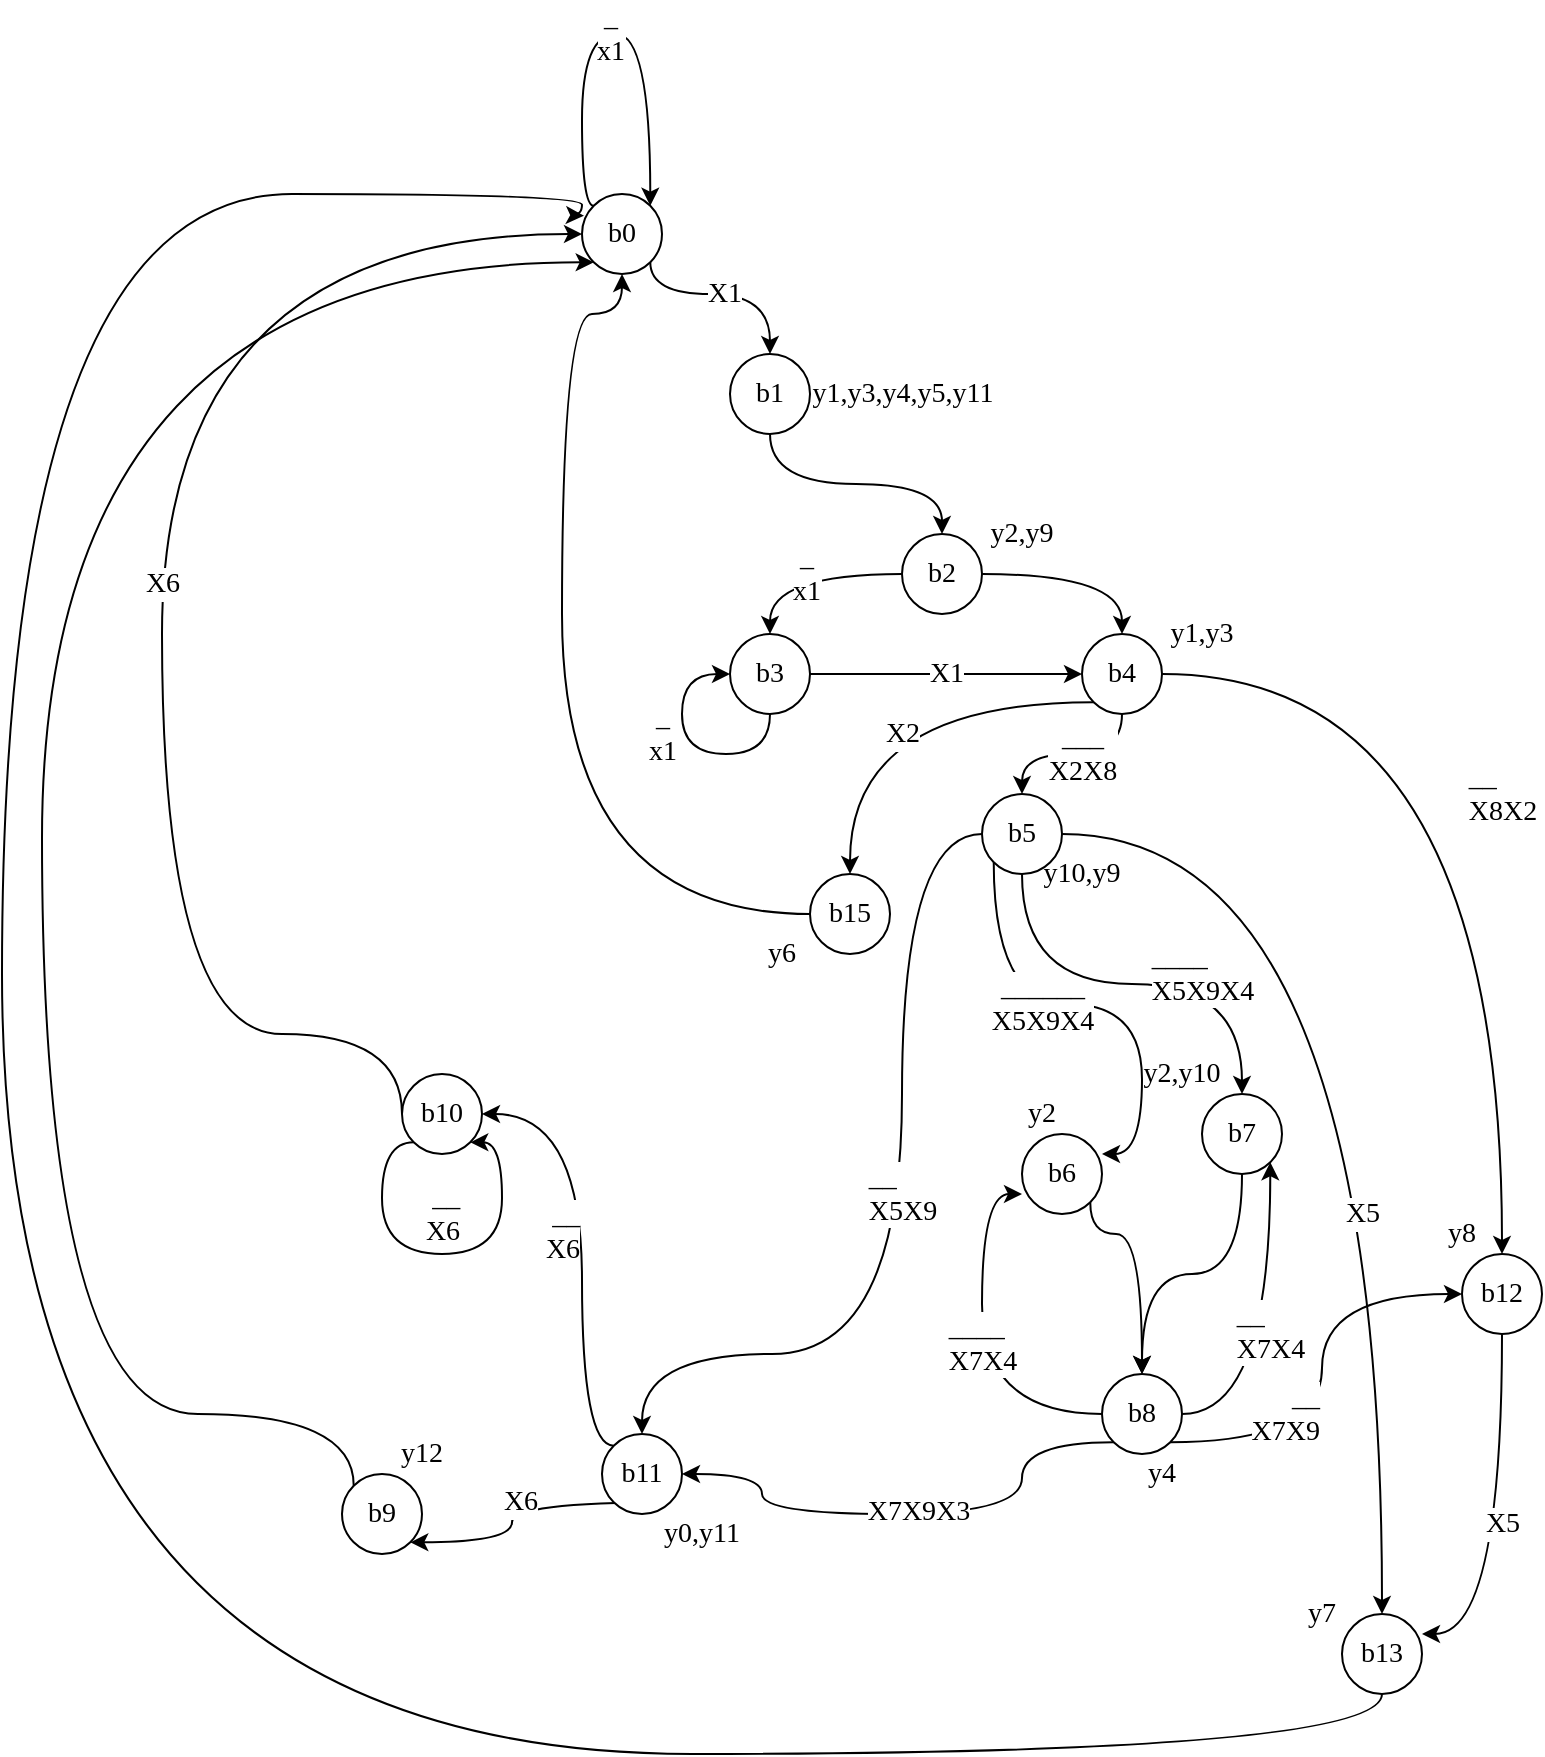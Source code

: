 <mxfile version="14.5.6" type="device"><diagram id="yzQa_X8R2XNWQCCuxBpK" name="Page-1"><mxGraphModel dx="1052" dy="833" grid="1" gridSize="10" guides="1" tooltips="1" connect="1" arrows="1" fold="1" page="1" pageScale="1" pageWidth="827" pageHeight="1169" math="0" shadow="0"><root><mxCell id="0"/><mxCell id="1" parent="0"/><mxCell id="q41XfpvBuadord48gcgb-5" value="X1" style="edgeStyle=orthogonalEdgeStyle;curved=1;orthogonalLoop=1;jettySize=auto;html=1;exitX=1;exitY=1;exitDx=0;exitDy=0;entryX=0.5;entryY=0;entryDx=0;entryDy=0;fontSize=14;labelBorderColor=none;fontFamily=Times New Roman;" edge="1" parent="1" source="q41XfpvBuadord48gcgb-2" target="q41XfpvBuadord48gcgb-4"><mxGeometry relative="1" as="geometry"><Array as="points"><mxPoint x="354" y="190"/><mxPoint x="414" y="190"/></Array></mxGeometry></mxCell><mxCell id="q41XfpvBuadord48gcgb-2" value="b0" style="ellipse;whiteSpace=wrap;html=1;aspect=fixed;fontSize=14;labelBorderColor=none;fontFamily=Times New Roman;" vertex="1" parent="1"><mxGeometry x="320" y="140" width="40" height="40" as="geometry"/></mxCell><mxCell id="q41XfpvBuadord48gcgb-3" value="&lt;font style=&quot;font-size: 14px;&quot;&gt;_&lt;br style=&quot;font-size: 14px;&quot;&gt;x1&lt;/font&gt;" style="edgeStyle=orthogonalEdgeStyle;orthogonalLoop=1;jettySize=auto;html=1;exitX=0;exitY=0;exitDx=0;exitDy=0;entryX=1;entryY=0;entryDx=0;entryDy=0;curved=1;fontSize=14;labelBorderColor=none;fontFamily=Times New Roman;" edge="1" parent="1" source="q41XfpvBuadord48gcgb-2" target="q41XfpvBuadord48gcgb-2"><mxGeometry relative="1" as="geometry"><Array as="points"><mxPoint x="320" y="146"/><mxPoint x="320" y="60"/><mxPoint x="354" y="60"/></Array></mxGeometry></mxCell><mxCell id="q41XfpvBuadord48gcgb-7" value="y1,y3,y4,y5,y11" style="edgeStyle=orthogonalEdgeStyle;curved=1;orthogonalLoop=1;jettySize=auto;html=1;exitX=0.5;exitY=1;exitDx=0;exitDy=0;entryX=0.5;entryY=0;entryDx=0;entryDy=0;fontSize=14;labelBorderColor=none;fontFamily=Times New Roman;" edge="1" parent="1" source="q41XfpvBuadord48gcgb-4" target="q41XfpvBuadord48gcgb-6"><mxGeometry x="0.338" y="45" relative="1" as="geometry"><mxPoint as="offset"/></mxGeometry></mxCell><mxCell id="q41XfpvBuadord48gcgb-4" value="b1" style="ellipse;whiteSpace=wrap;html=1;aspect=fixed;fontSize=14;labelBorderColor=none;fontFamily=Times New Roman;" vertex="1" parent="1"><mxGeometry x="394" y="220" width="40" height="40" as="geometry"/></mxCell><mxCell id="q41XfpvBuadord48gcgb-10" value="&lt;span style=&quot;font-size: 14px;&quot;&gt;_&lt;/span&gt;&lt;br style=&quot;font-size: 14px;&quot;&gt;&lt;span style=&quot;font-size: 14px;&quot;&gt;x1&lt;/span&gt;" style="edgeStyle=orthogonalEdgeStyle;curved=1;orthogonalLoop=1;jettySize=auto;html=1;exitX=0;exitY=0.5;exitDx=0;exitDy=0;entryX=0.5;entryY=0;entryDx=0;entryDy=0;fontSize=14;labelBorderColor=none;fontFamily=Times New Roman;" edge="1" parent="1" source="q41XfpvBuadord48gcgb-6" target="q41XfpvBuadord48gcgb-8"><mxGeometry relative="1" as="geometry"/></mxCell><mxCell id="q41XfpvBuadord48gcgb-13" style="edgeStyle=orthogonalEdgeStyle;curved=1;orthogonalLoop=1;jettySize=auto;html=1;exitX=1;exitY=0.5;exitDx=0;exitDy=0;entryX=0.5;entryY=0;entryDx=0;entryDy=0;fontSize=14;labelBorderColor=none;fontFamily=Times New Roman;" edge="1" parent="1" source="q41XfpvBuadord48gcgb-6" target="q41XfpvBuadord48gcgb-9"><mxGeometry relative="1" as="geometry"/></mxCell><mxCell id="q41XfpvBuadord48gcgb-6" value="b2" style="ellipse;whiteSpace=wrap;html=1;aspect=fixed;fontSize=14;labelBorderColor=none;fontFamily=Times New Roman;" vertex="1" parent="1"><mxGeometry x="480" y="310" width="40" height="40" as="geometry"/></mxCell><mxCell id="q41XfpvBuadord48gcgb-12" value="X1" style="edgeStyle=orthogonalEdgeStyle;curved=1;orthogonalLoop=1;jettySize=auto;html=1;exitX=1;exitY=0.5;exitDx=0;exitDy=0;entryX=0;entryY=0.5;entryDx=0;entryDy=0;fontSize=14;labelBorderColor=none;fontFamily=Times New Roman;" edge="1" parent="1" source="q41XfpvBuadord48gcgb-8" target="q41XfpvBuadord48gcgb-9"><mxGeometry relative="1" as="geometry"/></mxCell><mxCell id="q41XfpvBuadord48gcgb-8" value="b3" style="ellipse;whiteSpace=wrap;html=1;aspect=fixed;fontSize=14;labelBorderColor=none;fontFamily=Times New Roman;" vertex="1" parent="1"><mxGeometry x="394" y="360" width="40" height="40" as="geometry"/></mxCell><mxCell id="q41XfpvBuadord48gcgb-19" value="___&lt;br style=&quot;font-size: 14px;&quot;&gt;X2X8" style="edgeStyle=orthogonalEdgeStyle;curved=1;orthogonalLoop=1;jettySize=auto;html=1;exitX=0.5;exitY=1;exitDx=0;exitDy=0;entryX=0.5;entryY=0;entryDx=0;entryDy=0;labelBackgroundColor=#ffffff;fontSize=14;fontColor=#000000;labelBorderColor=none;fontFamily=Times New Roman;" edge="1" parent="1" source="q41XfpvBuadord48gcgb-9" target="q41XfpvBuadord48gcgb-16"><mxGeometry x="-0.111" relative="1" as="geometry"><mxPoint as="offset"/></mxGeometry></mxCell><mxCell id="q41XfpvBuadord48gcgb-20" value="X2" style="edgeStyle=orthogonalEdgeStyle;curved=1;orthogonalLoop=1;jettySize=auto;html=1;exitX=0;exitY=1;exitDx=0;exitDy=0;entryX=0.5;entryY=0;entryDx=0;entryDy=0;labelBackgroundColor=#ffffff;fontSize=14;fontColor=#000000;labelBorderColor=none;fontFamily=Times New Roman;" edge="1" parent="1" source="q41XfpvBuadord48gcgb-9" target="q41XfpvBuadord48gcgb-17"><mxGeometry x="-0.077" y="16" relative="1" as="geometry"><mxPoint as="offset"/></mxGeometry></mxCell><mxCell id="q41XfpvBuadord48gcgb-21" value="&lt;div style=&quot;text-align: left; font-size: 14px;&quot;&gt;&lt;span style=&quot;background-color: rgb(255, 255, 255); font-size: 14px;&quot;&gt;__&lt;/span&gt;&lt;/div&gt;&lt;span style=&quot;background-color: rgb(255, 255, 255); font-size: 14px;&quot;&gt;X8X2&lt;/span&gt;" style="edgeStyle=orthogonalEdgeStyle;curved=1;orthogonalLoop=1;jettySize=auto;html=1;exitX=1;exitY=0.5;exitDx=0;exitDy=0;entryX=0.5;entryY=0;entryDx=0;entryDy=0;labelBackgroundColor=none;fontSize=14;fontColor=#000000;labelBorderColor=none;fontFamily=Times New Roman;" edge="1" parent="1" source="q41XfpvBuadord48gcgb-9" target="q41XfpvBuadord48gcgb-18"><mxGeometry relative="1" as="geometry"/></mxCell><mxCell id="q41XfpvBuadord48gcgb-9" value="b4" style="ellipse;whiteSpace=wrap;html=1;aspect=fixed;fontSize=14;labelBorderColor=none;fontFamily=Times New Roman;" vertex="1" parent="1"><mxGeometry x="570" y="360" width="40" height="40" as="geometry"/></mxCell><mxCell id="q41XfpvBuadord48gcgb-11" value="&lt;span style=&quot;font-size: 14px;&quot;&gt;_&lt;/span&gt;&lt;br style=&quot;font-size: 14px;&quot;&gt;&lt;span style=&quot;font-size: 14px;&quot;&gt;x1&lt;/span&gt;" style="edgeStyle=orthogonalEdgeStyle;curved=1;orthogonalLoop=1;jettySize=auto;html=1;exitX=0.5;exitY=1;exitDx=0;exitDy=0;entryX=0;entryY=0.5;entryDx=0;entryDy=0;fontSize=14;labelBorderColor=none;fontFamily=Times New Roman;" edge="1" parent="1" source="q41XfpvBuadord48gcgb-8" target="q41XfpvBuadord48gcgb-8"><mxGeometry x="0.156" y="10" relative="1" as="geometry"><Array as="points"><mxPoint x="414" y="420"/><mxPoint x="370" y="420"/><mxPoint x="370" y="380"/></Array><mxPoint as="offset"/></mxGeometry></mxCell><mxCell id="q41XfpvBuadord48gcgb-14" value="y2,y9" style="text;html=1;strokeColor=none;fillColor=none;align=center;verticalAlign=middle;whiteSpace=wrap;rounded=0;fontSize=14;labelBorderColor=none;fontFamily=Times New Roman;" vertex="1" parent="1"><mxGeometry x="520" y="300" width="40" height="20" as="geometry"/></mxCell><mxCell id="q41XfpvBuadord48gcgb-15" value="y1,y3" style="text;html=1;strokeColor=none;fillColor=none;align=center;verticalAlign=middle;whiteSpace=wrap;rounded=0;fontSize=14;labelBorderColor=none;fontFamily=Times New Roman;" vertex="1" parent="1"><mxGeometry x="610" y="350" width="40" height="20" as="geometry"/></mxCell><mxCell id="q41XfpvBuadord48gcgb-34" value="______&lt;br style=&quot;font-size: 14px;&quot;&gt;X5X9X4" style="edgeStyle=orthogonalEdgeStyle;curved=1;orthogonalLoop=1;jettySize=auto;html=1;exitX=0;exitY=1;exitDx=0;exitDy=0;entryX=1;entryY=0.25;entryDx=0;entryDy=0;entryPerimeter=0;labelBackgroundColor=#ffffff;fontSize=14;fontColor=#000000;labelBorderColor=none;fontFamily=Times New Roman;" edge="1" parent="1" source="q41XfpvBuadord48gcgb-16" target="q41XfpvBuadord48gcgb-27"><mxGeometry x="-0.208" relative="1" as="geometry"><mxPoint as="offset"/></mxGeometry></mxCell><mxCell id="q41XfpvBuadord48gcgb-35" value="&lt;div style=&quot;text-align: left; font-size: 14px;&quot;&gt;____&lt;/div&gt;X5X9X4" style="edgeStyle=orthogonalEdgeStyle;curved=1;orthogonalLoop=1;jettySize=auto;html=1;exitX=0.5;exitY=1;exitDx=0;exitDy=0;entryX=0.5;entryY=0;entryDx=0;entryDy=0;labelBackgroundColor=#ffffff;fontSize=14;fontColor=#000000;labelBorderColor=none;fontFamily=Times New Roman;" edge="1" parent="1" source="q41XfpvBuadord48gcgb-16" target="q41XfpvBuadord48gcgb-28"><mxGeometry x="0.318" y="5" relative="1" as="geometry"><mxPoint as="offset"/></mxGeometry></mxCell><mxCell id="q41XfpvBuadord48gcgb-36" value="&lt;div style=&quot;text-align: left; font-size: 14px;&quot;&gt;__&lt;/div&gt;X5X9" style="edgeStyle=orthogonalEdgeStyle;curved=1;orthogonalLoop=1;jettySize=auto;html=1;exitX=0;exitY=0.5;exitDx=0;exitDy=0;entryX=0.5;entryY=0;entryDx=0;entryDy=0;labelBackgroundColor=#ffffff;fontSize=14;fontColor=#000000;labelBorderColor=none;fontFamily=Times New Roman;" edge="1" parent="1" source="q41XfpvBuadord48gcgb-16" target="q41XfpvBuadord48gcgb-31"><mxGeometry x="-0.064" relative="1" as="geometry"><Array as="points"><mxPoint x="480" y="460"/><mxPoint x="480" y="720"/><mxPoint x="350" y="720"/></Array><mxPoint as="offset"/></mxGeometry></mxCell><mxCell id="q41XfpvBuadord48gcgb-38" value="X5" style="edgeStyle=orthogonalEdgeStyle;curved=1;orthogonalLoop=1;jettySize=auto;html=1;exitX=1;exitY=0.5;exitDx=0;exitDy=0;entryX=0.5;entryY=0;entryDx=0;entryDy=0;labelBackgroundColor=#ffffff;fontSize=14;fontColor=#000000;labelBorderColor=none;fontFamily=Times New Roman;" edge="1" parent="1" source="q41XfpvBuadord48gcgb-16" target="q41XfpvBuadord48gcgb-33"><mxGeometry x="0.273" y="-10" relative="1" as="geometry"><mxPoint as="offset"/></mxGeometry></mxCell><mxCell id="q41XfpvBuadord48gcgb-16" value="b5" style="ellipse;whiteSpace=wrap;html=1;aspect=fixed;fontSize=14;labelBorderColor=none;fontFamily=Times New Roman;" vertex="1" parent="1"><mxGeometry x="520" y="440" width="40" height="40" as="geometry"/></mxCell><mxCell id="q41XfpvBuadord48gcgb-26" style="edgeStyle=orthogonalEdgeStyle;curved=1;orthogonalLoop=1;jettySize=auto;html=1;exitX=0;exitY=0.5;exitDx=0;exitDy=0;entryX=0.5;entryY=1;entryDx=0;entryDy=0;labelBackgroundColor=#ffffff;fontSize=14;fontColor=#000000;labelBorderColor=none;fontFamily=Times New Roman;" edge="1" parent="1" source="q41XfpvBuadord48gcgb-17" target="q41XfpvBuadord48gcgb-2"><mxGeometry relative="1" as="geometry"><Array as="points"><mxPoint x="310" y="500"/><mxPoint x="310" y="200"/><mxPoint x="340" y="200"/></Array></mxGeometry></mxCell><mxCell id="q41XfpvBuadord48gcgb-17" value="b15" style="ellipse;whiteSpace=wrap;html=1;aspect=fixed;fontSize=14;labelBorderColor=none;fontFamily=Times New Roman;" vertex="1" parent="1"><mxGeometry x="434" y="480" width="40" height="40" as="geometry"/></mxCell><mxCell id="q41XfpvBuadord48gcgb-46" value="X5" style="edgeStyle=orthogonalEdgeStyle;curved=1;orthogonalLoop=1;jettySize=auto;html=1;exitX=0.5;exitY=1;exitDx=0;exitDy=0;entryX=1;entryY=0.25;entryDx=0;entryDy=0;entryPerimeter=0;labelBackgroundColor=#ffffff;fontSize=14;fontColor=#000000;labelBorderColor=none;fontFamily=Times New Roman;" edge="1" parent="1" source="q41XfpvBuadord48gcgb-18" target="q41XfpvBuadord48gcgb-33"><mxGeometry relative="1" as="geometry"/></mxCell><mxCell id="q41XfpvBuadord48gcgb-18" value="b12" style="ellipse;whiteSpace=wrap;html=1;aspect=fixed;fontSize=14;labelBorderColor=none;fontFamily=Times New Roman;" vertex="1" parent="1"><mxGeometry x="760" y="670" width="40" height="40" as="geometry"/></mxCell><mxCell id="q41XfpvBuadord48gcgb-25" value="X6" style="edgeStyle=orthogonalEdgeStyle;curved=1;orthogonalLoop=1;jettySize=auto;html=1;exitX=0;exitY=0.5;exitDx=0;exitDy=0;entryX=0;entryY=0.5;entryDx=0;entryDy=0;labelBackgroundColor=#ffffff;fontSize=14;fontColor=#000000;labelBorderColor=none;fontFamily=Times New Roman;" edge="1" parent="1" source="q41XfpvBuadord48gcgb-23" target="q41XfpvBuadord48gcgb-2"><mxGeometry relative="1" as="geometry"><Array as="points"><mxPoint x="230" y="560"/><mxPoint x="110" y="560"/><mxPoint x="110" y="160"/></Array></mxGeometry></mxCell><mxCell id="q41XfpvBuadord48gcgb-23" value="b10" style="ellipse;whiteSpace=wrap;html=1;aspect=fixed;fontSize=14;labelBorderColor=none;fontFamily=Times New Roman;" vertex="1" parent="1"><mxGeometry x="230" y="580" width="40" height="40" as="geometry"/></mxCell><mxCell id="q41XfpvBuadord48gcgb-40" style="edgeStyle=orthogonalEdgeStyle;curved=1;orthogonalLoop=1;jettySize=auto;html=1;exitX=1;exitY=1;exitDx=0;exitDy=0;entryX=0.5;entryY=0;entryDx=0;entryDy=0;labelBackgroundColor=#ffffff;fontSize=14;fontColor=#000000;labelBorderColor=none;fontFamily=Times New Roman;" edge="1" parent="1" source="q41XfpvBuadord48gcgb-27" target="q41XfpvBuadord48gcgb-39"><mxGeometry relative="1" as="geometry"><Array as="points"><mxPoint x="574" y="660"/><mxPoint x="600" y="660"/></Array></mxGeometry></mxCell><mxCell id="q41XfpvBuadord48gcgb-27" value="b6" style="ellipse;whiteSpace=wrap;html=1;aspect=fixed;fontSize=14;labelBorderColor=none;fontFamily=Times New Roman;" vertex="1" parent="1"><mxGeometry x="540" y="610" width="40" height="40" as="geometry"/></mxCell><mxCell id="q41XfpvBuadord48gcgb-41" style="edgeStyle=orthogonalEdgeStyle;curved=1;orthogonalLoop=1;jettySize=auto;html=1;exitX=0.5;exitY=1;exitDx=0;exitDy=0;entryX=0.5;entryY=0;entryDx=0;entryDy=0;labelBackgroundColor=#ffffff;fontSize=14;fontColor=#000000;labelBorderColor=none;fontFamily=Times New Roman;" edge="1" parent="1" source="q41XfpvBuadord48gcgb-28" target="q41XfpvBuadord48gcgb-39"><mxGeometry relative="1" as="geometry"/></mxCell><mxCell id="q41XfpvBuadord48gcgb-28" value="b7" style="ellipse;whiteSpace=wrap;html=1;aspect=fixed;fontSize=14;labelBorderColor=none;fontFamily=Times New Roman;" vertex="1" parent="1"><mxGeometry x="630" y="590" width="40" height="40" as="geometry"/></mxCell><mxCell id="q41XfpvBuadord48gcgb-48" value="&lt;div style=&quot;text-align: right; font-size: 14px;&quot;&gt;__&lt;/div&gt;&lt;span style=&quot;text-align: right; font-size: 14px;&quot;&gt;X6&lt;/span&gt;" style="edgeStyle=orthogonalEdgeStyle;curved=1;orthogonalLoop=1;jettySize=auto;html=1;exitX=0;exitY=0;exitDx=0;exitDy=0;labelBackgroundColor=#ffffff;fontSize=14;fontColor=#000000;labelBorderColor=none;fontFamily=Times New Roman;" edge="1" parent="1" source="q41XfpvBuadord48gcgb-31" target="q41XfpvBuadord48gcgb-23"><mxGeometry x="0.062" y="10" relative="1" as="geometry"><Array as="points"><mxPoint x="320" y="766"/><mxPoint x="320" y="600"/></Array><mxPoint as="offset"/></mxGeometry></mxCell><mxCell id="q41XfpvBuadord48gcgb-49" value="X6" style="edgeStyle=orthogonalEdgeStyle;curved=1;orthogonalLoop=1;jettySize=auto;html=1;exitX=1;exitY=1;exitDx=0;exitDy=0;entryX=1;entryY=1;entryDx=0;entryDy=0;labelBackgroundColor=#ffffff;fontSize=14;fontColor=#000000;labelBorderColor=none;fontFamily=Times New Roman;" edge="1" parent="1" source="q41XfpvBuadord48gcgb-31" target="q41XfpvBuadord48gcgb-37"><mxGeometry relative="1" as="geometry"/></mxCell><mxCell id="q41XfpvBuadord48gcgb-31" value="b11" style="ellipse;whiteSpace=wrap;html=1;aspect=fixed;fontSize=14;labelBorderColor=none;fontFamily=Times New Roman;" vertex="1" parent="1"><mxGeometry x="330" y="760" width="40" height="40" as="geometry"/></mxCell><mxCell id="q41XfpvBuadord48gcgb-51" style="edgeStyle=orthogonalEdgeStyle;curved=1;orthogonalLoop=1;jettySize=auto;html=1;exitX=0.5;exitY=1;exitDx=0;exitDy=0;entryX=0.025;entryY=0.271;entryDx=0;entryDy=0;labelBackgroundColor=#ffffff;fontSize=14;fontColor=#000000;entryPerimeter=0;labelBorderColor=none;fontFamily=Times New Roman;" edge="1" parent="1" source="q41XfpvBuadord48gcgb-33" target="q41XfpvBuadord48gcgb-2"><mxGeometry relative="1" as="geometry"><Array as="points"><mxPoint x="720" y="920"/><mxPoint x="30" y="920"/><mxPoint x="30" y="140"/><mxPoint x="320" y="140"/><mxPoint x="320" y="151"/></Array></mxGeometry></mxCell><mxCell id="q41XfpvBuadord48gcgb-33" value="b13" style="ellipse;whiteSpace=wrap;html=1;aspect=fixed;fontSize=14;labelBorderColor=none;fontFamily=Times New Roman;" vertex="1" parent="1"><mxGeometry x="700" y="850" width="40" height="40" as="geometry"/></mxCell><mxCell id="q41XfpvBuadord48gcgb-50" style="edgeStyle=orthogonalEdgeStyle;curved=1;orthogonalLoop=1;jettySize=auto;html=1;exitX=0;exitY=0;exitDx=0;exitDy=0;entryX=0;entryY=1;entryDx=0;entryDy=0;labelBackgroundColor=#ffffff;fontSize=14;fontColor=#000000;labelBorderColor=none;fontFamily=Times New Roman;" edge="1" parent="1" source="q41XfpvBuadord48gcgb-37" target="q41XfpvBuadord48gcgb-2"><mxGeometry relative="1" as="geometry"><Array as="points"><mxPoint x="206" y="750"/><mxPoint x="50" y="750"/><mxPoint x="50" y="174"/></Array></mxGeometry></mxCell><mxCell id="q41XfpvBuadord48gcgb-37" value="b9" style="ellipse;whiteSpace=wrap;html=1;aspect=fixed;fontSize=14;labelBorderColor=none;fontFamily=Times New Roman;" vertex="1" parent="1"><mxGeometry x="200" y="780" width="40" height="40" as="geometry"/></mxCell><mxCell id="q41XfpvBuadord48gcgb-42" value="&lt;div style=&quot;text-align: left; font-size: 14px;&quot;&gt;____&lt;/div&gt;X7X4" style="edgeStyle=orthogonalEdgeStyle;curved=1;orthogonalLoop=1;jettySize=auto;html=1;exitX=0;exitY=0.5;exitDx=0;exitDy=0;entryX=0;entryY=0.75;entryDx=0;entryDy=0;entryPerimeter=0;labelBackgroundColor=#ffffff;fontSize=14;fontColor=#000000;labelBorderColor=none;fontFamily=Times New Roman;" edge="1" parent="1" source="q41XfpvBuadord48gcgb-39" target="q41XfpvBuadord48gcgb-27"><mxGeometry relative="1" as="geometry"/></mxCell><mxCell id="q41XfpvBuadord48gcgb-43" value="&lt;div style=&quot;text-align: left; font-size: 14px;&quot;&gt;__&lt;/div&gt;X7X4" style="edgeStyle=orthogonalEdgeStyle;curved=1;orthogonalLoop=1;jettySize=auto;html=1;exitX=1;exitY=0.5;exitDx=0;exitDy=0;entryX=1;entryY=1;entryDx=0;entryDy=0;labelBackgroundColor=#ffffff;fontSize=14;fontColor=#000000;labelBorderColor=none;fontFamily=Times New Roman;" edge="1" parent="1" source="q41XfpvBuadord48gcgb-39" target="q41XfpvBuadord48gcgb-28"><mxGeometry relative="1" as="geometry"/></mxCell><mxCell id="q41XfpvBuadord48gcgb-44" value="&lt;div style=&quot;font-size: 14px;&quot;&gt;__&lt;/div&gt;X7X9" style="edgeStyle=orthogonalEdgeStyle;curved=1;orthogonalLoop=1;jettySize=auto;html=1;exitX=1;exitY=1;exitDx=0;exitDy=0;entryX=0;entryY=0.5;entryDx=0;entryDy=0;labelBackgroundColor=#ffffff;fontSize=14;fontColor=#000000;align=right;labelBorderColor=none;fontFamily=Times New Roman;" edge="1" parent="1" source="q41XfpvBuadord48gcgb-39" target="q41XfpvBuadord48gcgb-18"><mxGeometry x="-0.182" relative="1" as="geometry"><mxPoint as="offset"/></mxGeometry></mxCell><mxCell id="q41XfpvBuadord48gcgb-45" value="&lt;div style=&quot;text-align: left; font-size: 14px;&quot;&gt;&lt;br style=&quot;font-size: 14px;&quot;&gt;&lt;/div&gt;&lt;span style=&quot;text-align: right; font-size: 14px;&quot;&gt;X7X9X3&lt;/span&gt;" style="edgeStyle=orthogonalEdgeStyle;curved=1;orthogonalLoop=1;jettySize=auto;html=1;exitX=0;exitY=1;exitDx=0;exitDy=0;labelBackgroundColor=#ffffff;fontSize=14;fontColor=#000000;entryX=1;entryY=0.5;entryDx=0;entryDy=0;labelBorderColor=none;fontFamily=Times New Roman;" edge="1" parent="1" source="q41XfpvBuadord48gcgb-39" target="q41XfpvBuadord48gcgb-31"><mxGeometry x="-0.017" y="-10" relative="1" as="geometry"><mxPoint x="350" y="800" as="targetPoint"/><Array as="points"><mxPoint x="540" y="764"/><mxPoint x="540" y="800"/><mxPoint x="410" y="800"/><mxPoint x="410" y="780"/></Array><mxPoint as="offset"/></mxGeometry></mxCell><mxCell id="q41XfpvBuadord48gcgb-39" value="b8" style="ellipse;whiteSpace=wrap;html=1;aspect=fixed;fontSize=14;labelBorderColor=none;fontFamily=Times New Roman;" vertex="1" parent="1"><mxGeometry x="580" y="730" width="40" height="40" as="geometry"/></mxCell><mxCell id="q41XfpvBuadord48gcgb-47" value="&lt;div style=&quot;text-align: right; font-size: 14px;&quot;&gt;__&lt;/div&gt;&lt;span style=&quot;font-size: 14px;&quot;&gt;&lt;div style=&quot;text-align: left; font-size: 14px;&quot;&gt;X6&lt;/div&gt;&lt;/span&gt;" style="edgeStyle=orthogonalEdgeStyle;curved=1;orthogonalLoop=1;jettySize=auto;html=1;exitX=0;exitY=1;exitDx=0;exitDy=0;entryX=1;entryY=1;entryDx=0;entryDy=0;labelBackgroundColor=#ffffff;fontSize=14;fontColor=#000000;labelBorderColor=none;fontFamily=Times New Roman;" edge="1" parent="1" source="q41XfpvBuadord48gcgb-23" target="q41XfpvBuadord48gcgb-23"><mxGeometry x="0.001" y="20" relative="1" as="geometry"><Array as="points"><mxPoint x="220" y="614"/><mxPoint x="220" y="670"/><mxPoint x="280" y="670"/><mxPoint x="280" y="614"/></Array><mxPoint as="offset"/></mxGeometry></mxCell><mxCell id="q41XfpvBuadord48gcgb-52" value="y10,y9" style="text;html=1;strokeColor=none;fillColor=none;align=center;verticalAlign=middle;whiteSpace=wrap;rounded=0;fontSize=14;labelBorderColor=none;fontFamily=Times New Roman;" vertex="1" parent="1"><mxGeometry x="550" y="470" width="40" height="20" as="geometry"/></mxCell><mxCell id="q41XfpvBuadord48gcgb-53" value="y6" style="text;html=1;strokeColor=none;fillColor=none;align=center;verticalAlign=middle;whiteSpace=wrap;rounded=0;fontSize=14;labelBorderColor=none;fontFamily=Times New Roman;" vertex="1" parent="1"><mxGeometry x="400" y="510" width="40" height="20" as="geometry"/></mxCell><mxCell id="q41XfpvBuadord48gcgb-54" value="y2,y10" style="text;html=1;strokeColor=none;fillColor=none;align=center;verticalAlign=middle;whiteSpace=wrap;rounded=0;fontSize=14;labelBorderColor=none;fontFamily=Times New Roman;" vertex="1" parent="1"><mxGeometry x="600" y="570" width="40" height="20" as="geometry"/></mxCell><mxCell id="q41XfpvBuadord48gcgb-55" value="y2" style="text;html=1;strokeColor=none;fillColor=none;align=center;verticalAlign=middle;whiteSpace=wrap;rounded=0;fontSize=14;labelBorderColor=none;fontFamily=Times New Roman;" vertex="1" parent="1"><mxGeometry x="530" y="590" width="40" height="20" as="geometry"/></mxCell><mxCell id="q41XfpvBuadord48gcgb-56" value="y4" style="text;html=1;strokeColor=none;fillColor=none;align=center;verticalAlign=middle;whiteSpace=wrap;rounded=0;fontSize=14;labelBorderColor=none;fontFamily=Times New Roman;" vertex="1" parent="1"><mxGeometry x="590" y="770" width="40" height="20" as="geometry"/></mxCell><mxCell id="q41XfpvBuadord48gcgb-57" value="y8" style="text;html=1;strokeColor=none;fillColor=none;align=center;verticalAlign=middle;whiteSpace=wrap;rounded=0;fontSize=14;labelBorderColor=none;fontFamily=Times New Roman;" vertex="1" parent="1"><mxGeometry x="740" y="650" width="40" height="20" as="geometry"/></mxCell><mxCell id="q41XfpvBuadord48gcgb-58" value="y7" style="text;html=1;strokeColor=none;fillColor=none;align=center;verticalAlign=middle;whiteSpace=wrap;rounded=0;fontSize=14;labelBorderColor=none;fontFamily=Times New Roman;" vertex="1" parent="1"><mxGeometry x="670" y="840" width="40" height="20" as="geometry"/></mxCell><mxCell id="q41XfpvBuadord48gcgb-59" value="y0,y11" style="text;html=1;strokeColor=none;fillColor=none;align=center;verticalAlign=middle;whiteSpace=wrap;rounded=0;fontSize=14;labelBorderColor=none;fontFamily=Times New Roman;" vertex="1" parent="1"><mxGeometry x="360" y="800" width="40" height="20" as="geometry"/></mxCell><mxCell id="q41XfpvBuadord48gcgb-60" value="y12" style="text;html=1;strokeColor=none;fillColor=none;align=center;verticalAlign=middle;whiteSpace=wrap;rounded=0;fontSize=14;labelBorderColor=none;fontFamily=Times New Roman;" vertex="1" parent="1"><mxGeometry x="220" y="760" width="40" height="20" as="geometry"/></mxCell></root></mxGraphModel></diagram></mxfile>